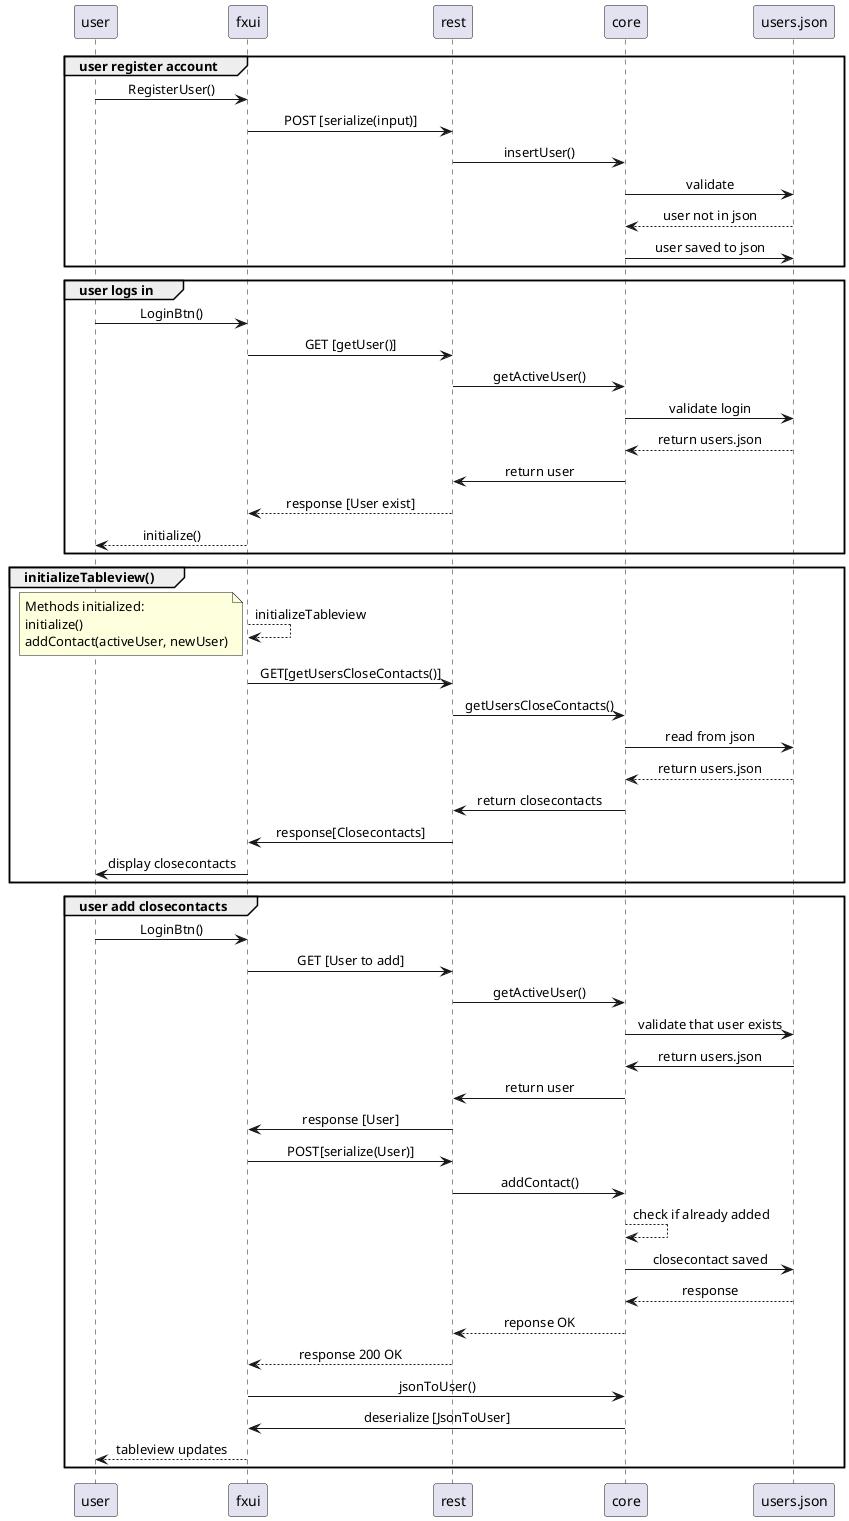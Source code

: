 @startuml

skinparam SequenceMessageAlignment center
group user register account
user -> fxui: RegisterUser()
fxui -> rest: POST [serialize(input)]
rest -> core: insertUser()
core -> users.json: validate
users.json --> core: user not in json 
core -> users.json: user saved to json
end
group user logs in
user -> fxui: LoginBtn()
fxui -> rest: GET [getUser()]
rest -> core: getActiveUser()
core -> users.json:validate login
users.json --> core: return users.json
core -> rest: return user
rest --> fxui: response [User exist]
fxui --> user: initialize()
end
group initializeTableview()
fxui --> fxui: initializeTableview
note left 
Methods initialized:
initialize()
addContact(activeUser, newUser)
end note
fxui -> rest: GET[getUsersCloseContacts()]
rest -> core: getUsersCloseContacts()
core -> users.json: read from json
users.json --> core: return users.json
core -> rest: return closecontacts
rest -> fxui: response[Closecontacts]
fxui -> user: display closecontacts
end
group user add closecontacts
user -> fxui: LoginBtn()
fxui -> rest: GET [User to add]
rest -> core: getActiveUser()
core -> users.json: validate that user exists
users.json -> core: return users.json
core -> rest: return user
rest -> fxui: response [User]
fxui -> rest: POST[serialize(User)]
rest -> core: addContact()
core --> core: check if already added
core -> users.json: closecontact saved
users.json --> core: response
core --> rest: reponse OK
rest --> fxui: response 200 OK
fxui -> core: jsonToUser()
core -> fxui: deserialize [JsonToUser]
fxui --> user: tableview updates
end
@enduml

